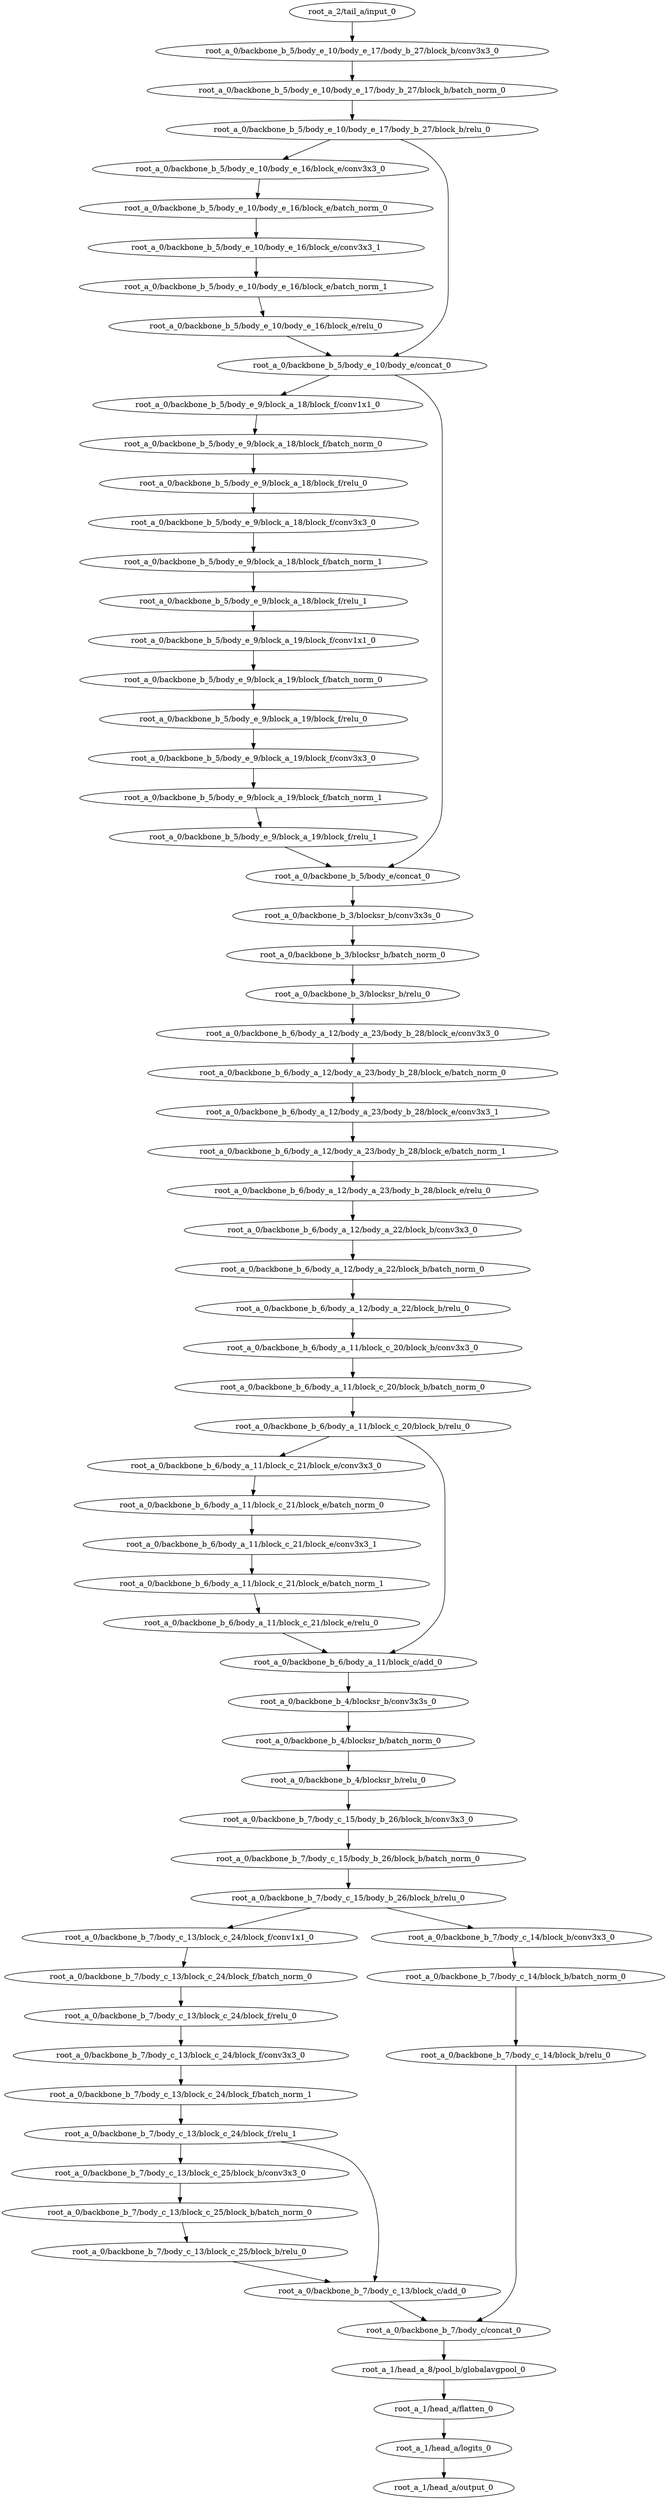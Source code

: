 digraph root_a {
	"root_a_2/tail_a/input_0"
	"root_a_0/backbone_b_5/body_e_10/body_e_17/body_b_27/block_b/conv3x3_0"
	"root_a_0/backbone_b_5/body_e_10/body_e_17/body_b_27/block_b/batch_norm_0"
	"root_a_0/backbone_b_5/body_e_10/body_e_17/body_b_27/block_b/relu_0"
	"root_a_0/backbone_b_5/body_e_10/body_e_16/block_e/conv3x3_0"
	"root_a_0/backbone_b_5/body_e_10/body_e_16/block_e/batch_norm_0"
	"root_a_0/backbone_b_5/body_e_10/body_e_16/block_e/conv3x3_1"
	"root_a_0/backbone_b_5/body_e_10/body_e_16/block_e/batch_norm_1"
	"root_a_0/backbone_b_5/body_e_10/body_e_16/block_e/relu_0"
	"root_a_0/backbone_b_5/body_e_10/body_e/concat_0"
	"root_a_0/backbone_b_5/body_e_9/block_a_18/block_f/conv1x1_0"
	"root_a_0/backbone_b_5/body_e_9/block_a_18/block_f/batch_norm_0"
	"root_a_0/backbone_b_5/body_e_9/block_a_18/block_f/relu_0"
	"root_a_0/backbone_b_5/body_e_9/block_a_18/block_f/conv3x3_0"
	"root_a_0/backbone_b_5/body_e_9/block_a_18/block_f/batch_norm_1"
	"root_a_0/backbone_b_5/body_e_9/block_a_18/block_f/relu_1"
	"root_a_0/backbone_b_5/body_e_9/block_a_19/block_f/conv1x1_0"
	"root_a_0/backbone_b_5/body_e_9/block_a_19/block_f/batch_norm_0"
	"root_a_0/backbone_b_5/body_e_9/block_a_19/block_f/relu_0"
	"root_a_0/backbone_b_5/body_e_9/block_a_19/block_f/conv3x3_0"
	"root_a_0/backbone_b_5/body_e_9/block_a_19/block_f/batch_norm_1"
	"root_a_0/backbone_b_5/body_e_9/block_a_19/block_f/relu_1"
	"root_a_0/backbone_b_5/body_e/concat_0"
	"root_a_0/backbone_b_3/blocksr_b/conv3x3s_0"
	"root_a_0/backbone_b_3/blocksr_b/batch_norm_0"
	"root_a_0/backbone_b_3/blocksr_b/relu_0"
	"root_a_0/backbone_b_6/body_a_12/body_a_23/body_b_28/block_e/conv3x3_0"
	"root_a_0/backbone_b_6/body_a_12/body_a_23/body_b_28/block_e/batch_norm_0"
	"root_a_0/backbone_b_6/body_a_12/body_a_23/body_b_28/block_e/conv3x3_1"
	"root_a_0/backbone_b_6/body_a_12/body_a_23/body_b_28/block_e/batch_norm_1"
	"root_a_0/backbone_b_6/body_a_12/body_a_23/body_b_28/block_e/relu_0"
	"root_a_0/backbone_b_6/body_a_12/body_a_22/block_b/conv3x3_0"
	"root_a_0/backbone_b_6/body_a_12/body_a_22/block_b/batch_norm_0"
	"root_a_0/backbone_b_6/body_a_12/body_a_22/block_b/relu_0"
	"root_a_0/backbone_b_6/body_a_11/block_c_20/block_b/conv3x3_0"
	"root_a_0/backbone_b_6/body_a_11/block_c_20/block_b/batch_norm_0"
	"root_a_0/backbone_b_6/body_a_11/block_c_20/block_b/relu_0"
	"root_a_0/backbone_b_6/body_a_11/block_c_21/block_e/conv3x3_0"
	"root_a_0/backbone_b_6/body_a_11/block_c_21/block_e/batch_norm_0"
	"root_a_0/backbone_b_6/body_a_11/block_c_21/block_e/conv3x3_1"
	"root_a_0/backbone_b_6/body_a_11/block_c_21/block_e/batch_norm_1"
	"root_a_0/backbone_b_6/body_a_11/block_c_21/block_e/relu_0"
	"root_a_0/backbone_b_6/body_a_11/block_c/add_0"
	"root_a_0/backbone_b_4/blocksr_b/conv3x3s_0"
	"root_a_0/backbone_b_4/blocksr_b/batch_norm_0"
	"root_a_0/backbone_b_4/blocksr_b/relu_0"
	"root_a_0/backbone_b_7/body_c_15/body_b_26/block_b/conv3x3_0"
	"root_a_0/backbone_b_7/body_c_15/body_b_26/block_b/batch_norm_0"
	"root_a_0/backbone_b_7/body_c_15/body_b_26/block_b/relu_0"
	"root_a_0/backbone_b_7/body_c_13/block_c_24/block_f/conv1x1_0"
	"root_a_0/backbone_b_7/body_c_13/block_c_24/block_f/batch_norm_0"
	"root_a_0/backbone_b_7/body_c_13/block_c_24/block_f/relu_0"
	"root_a_0/backbone_b_7/body_c_13/block_c_24/block_f/conv3x3_0"
	"root_a_0/backbone_b_7/body_c_13/block_c_24/block_f/batch_norm_1"
	"root_a_0/backbone_b_7/body_c_13/block_c_24/block_f/relu_1"
	"root_a_0/backbone_b_7/body_c_13/block_c_25/block_b/conv3x3_0"
	"root_a_0/backbone_b_7/body_c_13/block_c_25/block_b/batch_norm_0"
	"root_a_0/backbone_b_7/body_c_13/block_c_25/block_b/relu_0"
	"root_a_0/backbone_b_7/body_c_13/block_c/add_0"
	"root_a_0/backbone_b_7/body_c_14/block_b/conv3x3_0"
	"root_a_0/backbone_b_7/body_c_14/block_b/batch_norm_0"
	"root_a_0/backbone_b_7/body_c_14/block_b/relu_0"
	"root_a_0/backbone_b_7/body_c/concat_0"
	"root_a_1/head_a_8/pool_b/globalavgpool_0"
	"root_a_1/head_a/flatten_0"
	"root_a_1/head_a/logits_0"
	"root_a_1/head_a/output_0"

	"root_a_2/tail_a/input_0" -> "root_a_0/backbone_b_5/body_e_10/body_e_17/body_b_27/block_b/conv3x3_0"
	"root_a_0/backbone_b_5/body_e_10/body_e_17/body_b_27/block_b/conv3x3_0" -> "root_a_0/backbone_b_5/body_e_10/body_e_17/body_b_27/block_b/batch_norm_0"
	"root_a_0/backbone_b_5/body_e_10/body_e_17/body_b_27/block_b/batch_norm_0" -> "root_a_0/backbone_b_5/body_e_10/body_e_17/body_b_27/block_b/relu_0"
	"root_a_0/backbone_b_5/body_e_10/body_e_17/body_b_27/block_b/relu_0" -> "root_a_0/backbone_b_5/body_e_10/body_e_16/block_e/conv3x3_0"
	"root_a_0/backbone_b_5/body_e_10/body_e_16/block_e/conv3x3_0" -> "root_a_0/backbone_b_5/body_e_10/body_e_16/block_e/batch_norm_0"
	"root_a_0/backbone_b_5/body_e_10/body_e_16/block_e/batch_norm_0" -> "root_a_0/backbone_b_5/body_e_10/body_e_16/block_e/conv3x3_1"
	"root_a_0/backbone_b_5/body_e_10/body_e_16/block_e/conv3x3_1" -> "root_a_0/backbone_b_5/body_e_10/body_e_16/block_e/batch_norm_1"
	"root_a_0/backbone_b_5/body_e_10/body_e_16/block_e/batch_norm_1" -> "root_a_0/backbone_b_5/body_e_10/body_e_16/block_e/relu_0"
	"root_a_0/backbone_b_5/body_e_10/body_e_17/body_b_27/block_b/relu_0" -> "root_a_0/backbone_b_5/body_e_10/body_e/concat_0"
	"root_a_0/backbone_b_5/body_e_10/body_e_16/block_e/relu_0" -> "root_a_0/backbone_b_5/body_e_10/body_e/concat_0"
	"root_a_0/backbone_b_5/body_e_10/body_e/concat_0" -> "root_a_0/backbone_b_5/body_e_9/block_a_18/block_f/conv1x1_0"
	"root_a_0/backbone_b_5/body_e_9/block_a_18/block_f/conv1x1_0" -> "root_a_0/backbone_b_5/body_e_9/block_a_18/block_f/batch_norm_0"
	"root_a_0/backbone_b_5/body_e_9/block_a_18/block_f/batch_norm_0" -> "root_a_0/backbone_b_5/body_e_9/block_a_18/block_f/relu_0"
	"root_a_0/backbone_b_5/body_e_9/block_a_18/block_f/relu_0" -> "root_a_0/backbone_b_5/body_e_9/block_a_18/block_f/conv3x3_0"
	"root_a_0/backbone_b_5/body_e_9/block_a_18/block_f/conv3x3_0" -> "root_a_0/backbone_b_5/body_e_9/block_a_18/block_f/batch_norm_1"
	"root_a_0/backbone_b_5/body_e_9/block_a_18/block_f/batch_norm_1" -> "root_a_0/backbone_b_5/body_e_9/block_a_18/block_f/relu_1"
	"root_a_0/backbone_b_5/body_e_9/block_a_18/block_f/relu_1" -> "root_a_0/backbone_b_5/body_e_9/block_a_19/block_f/conv1x1_0"
	"root_a_0/backbone_b_5/body_e_9/block_a_19/block_f/conv1x1_0" -> "root_a_0/backbone_b_5/body_e_9/block_a_19/block_f/batch_norm_0"
	"root_a_0/backbone_b_5/body_e_9/block_a_19/block_f/batch_norm_0" -> "root_a_0/backbone_b_5/body_e_9/block_a_19/block_f/relu_0"
	"root_a_0/backbone_b_5/body_e_9/block_a_19/block_f/relu_0" -> "root_a_0/backbone_b_5/body_e_9/block_a_19/block_f/conv3x3_0"
	"root_a_0/backbone_b_5/body_e_9/block_a_19/block_f/conv3x3_0" -> "root_a_0/backbone_b_5/body_e_9/block_a_19/block_f/batch_norm_1"
	"root_a_0/backbone_b_5/body_e_9/block_a_19/block_f/batch_norm_1" -> "root_a_0/backbone_b_5/body_e_9/block_a_19/block_f/relu_1"
	"root_a_0/backbone_b_5/body_e_10/body_e/concat_0" -> "root_a_0/backbone_b_5/body_e/concat_0"
	"root_a_0/backbone_b_5/body_e_9/block_a_19/block_f/relu_1" -> "root_a_0/backbone_b_5/body_e/concat_0"
	"root_a_0/backbone_b_5/body_e/concat_0" -> "root_a_0/backbone_b_3/blocksr_b/conv3x3s_0"
	"root_a_0/backbone_b_3/blocksr_b/conv3x3s_0" -> "root_a_0/backbone_b_3/blocksr_b/batch_norm_0"
	"root_a_0/backbone_b_3/blocksr_b/batch_norm_0" -> "root_a_0/backbone_b_3/blocksr_b/relu_0"
	"root_a_0/backbone_b_3/blocksr_b/relu_0" -> "root_a_0/backbone_b_6/body_a_12/body_a_23/body_b_28/block_e/conv3x3_0"
	"root_a_0/backbone_b_6/body_a_12/body_a_23/body_b_28/block_e/conv3x3_0" -> "root_a_0/backbone_b_6/body_a_12/body_a_23/body_b_28/block_e/batch_norm_0"
	"root_a_0/backbone_b_6/body_a_12/body_a_23/body_b_28/block_e/batch_norm_0" -> "root_a_0/backbone_b_6/body_a_12/body_a_23/body_b_28/block_e/conv3x3_1"
	"root_a_0/backbone_b_6/body_a_12/body_a_23/body_b_28/block_e/conv3x3_1" -> "root_a_0/backbone_b_6/body_a_12/body_a_23/body_b_28/block_e/batch_norm_1"
	"root_a_0/backbone_b_6/body_a_12/body_a_23/body_b_28/block_e/batch_norm_1" -> "root_a_0/backbone_b_6/body_a_12/body_a_23/body_b_28/block_e/relu_0"
	"root_a_0/backbone_b_6/body_a_12/body_a_23/body_b_28/block_e/relu_0" -> "root_a_0/backbone_b_6/body_a_12/body_a_22/block_b/conv3x3_0"
	"root_a_0/backbone_b_6/body_a_12/body_a_22/block_b/conv3x3_0" -> "root_a_0/backbone_b_6/body_a_12/body_a_22/block_b/batch_norm_0"
	"root_a_0/backbone_b_6/body_a_12/body_a_22/block_b/batch_norm_0" -> "root_a_0/backbone_b_6/body_a_12/body_a_22/block_b/relu_0"
	"root_a_0/backbone_b_6/body_a_12/body_a_22/block_b/relu_0" -> "root_a_0/backbone_b_6/body_a_11/block_c_20/block_b/conv3x3_0"
	"root_a_0/backbone_b_6/body_a_11/block_c_20/block_b/conv3x3_0" -> "root_a_0/backbone_b_6/body_a_11/block_c_20/block_b/batch_norm_0"
	"root_a_0/backbone_b_6/body_a_11/block_c_20/block_b/batch_norm_0" -> "root_a_0/backbone_b_6/body_a_11/block_c_20/block_b/relu_0"
	"root_a_0/backbone_b_6/body_a_11/block_c_20/block_b/relu_0" -> "root_a_0/backbone_b_6/body_a_11/block_c_21/block_e/conv3x3_0"
	"root_a_0/backbone_b_6/body_a_11/block_c_21/block_e/conv3x3_0" -> "root_a_0/backbone_b_6/body_a_11/block_c_21/block_e/batch_norm_0"
	"root_a_0/backbone_b_6/body_a_11/block_c_21/block_e/batch_norm_0" -> "root_a_0/backbone_b_6/body_a_11/block_c_21/block_e/conv3x3_1"
	"root_a_0/backbone_b_6/body_a_11/block_c_21/block_e/conv3x3_1" -> "root_a_0/backbone_b_6/body_a_11/block_c_21/block_e/batch_norm_1"
	"root_a_0/backbone_b_6/body_a_11/block_c_21/block_e/batch_norm_1" -> "root_a_0/backbone_b_6/body_a_11/block_c_21/block_e/relu_0"
	"root_a_0/backbone_b_6/body_a_11/block_c_20/block_b/relu_0" -> "root_a_0/backbone_b_6/body_a_11/block_c/add_0"
	"root_a_0/backbone_b_6/body_a_11/block_c_21/block_e/relu_0" -> "root_a_0/backbone_b_6/body_a_11/block_c/add_0"
	"root_a_0/backbone_b_6/body_a_11/block_c/add_0" -> "root_a_0/backbone_b_4/blocksr_b/conv3x3s_0"
	"root_a_0/backbone_b_4/blocksr_b/conv3x3s_0" -> "root_a_0/backbone_b_4/blocksr_b/batch_norm_0"
	"root_a_0/backbone_b_4/blocksr_b/batch_norm_0" -> "root_a_0/backbone_b_4/blocksr_b/relu_0"
	"root_a_0/backbone_b_4/blocksr_b/relu_0" -> "root_a_0/backbone_b_7/body_c_15/body_b_26/block_b/conv3x3_0"
	"root_a_0/backbone_b_7/body_c_15/body_b_26/block_b/conv3x3_0" -> "root_a_0/backbone_b_7/body_c_15/body_b_26/block_b/batch_norm_0"
	"root_a_0/backbone_b_7/body_c_15/body_b_26/block_b/batch_norm_0" -> "root_a_0/backbone_b_7/body_c_15/body_b_26/block_b/relu_0"
	"root_a_0/backbone_b_7/body_c_15/body_b_26/block_b/relu_0" -> "root_a_0/backbone_b_7/body_c_13/block_c_24/block_f/conv1x1_0"
	"root_a_0/backbone_b_7/body_c_13/block_c_24/block_f/conv1x1_0" -> "root_a_0/backbone_b_7/body_c_13/block_c_24/block_f/batch_norm_0"
	"root_a_0/backbone_b_7/body_c_13/block_c_24/block_f/batch_norm_0" -> "root_a_0/backbone_b_7/body_c_13/block_c_24/block_f/relu_0"
	"root_a_0/backbone_b_7/body_c_13/block_c_24/block_f/relu_0" -> "root_a_0/backbone_b_7/body_c_13/block_c_24/block_f/conv3x3_0"
	"root_a_0/backbone_b_7/body_c_13/block_c_24/block_f/conv3x3_0" -> "root_a_0/backbone_b_7/body_c_13/block_c_24/block_f/batch_norm_1"
	"root_a_0/backbone_b_7/body_c_13/block_c_24/block_f/batch_norm_1" -> "root_a_0/backbone_b_7/body_c_13/block_c_24/block_f/relu_1"
	"root_a_0/backbone_b_7/body_c_13/block_c_24/block_f/relu_1" -> "root_a_0/backbone_b_7/body_c_13/block_c_25/block_b/conv3x3_0"
	"root_a_0/backbone_b_7/body_c_13/block_c_25/block_b/conv3x3_0" -> "root_a_0/backbone_b_7/body_c_13/block_c_25/block_b/batch_norm_0"
	"root_a_0/backbone_b_7/body_c_13/block_c_25/block_b/batch_norm_0" -> "root_a_0/backbone_b_7/body_c_13/block_c_25/block_b/relu_0"
	"root_a_0/backbone_b_7/body_c_13/block_c_24/block_f/relu_1" -> "root_a_0/backbone_b_7/body_c_13/block_c/add_0"
	"root_a_0/backbone_b_7/body_c_13/block_c_25/block_b/relu_0" -> "root_a_0/backbone_b_7/body_c_13/block_c/add_0"
	"root_a_0/backbone_b_7/body_c_15/body_b_26/block_b/relu_0" -> "root_a_0/backbone_b_7/body_c_14/block_b/conv3x3_0"
	"root_a_0/backbone_b_7/body_c_14/block_b/conv3x3_0" -> "root_a_0/backbone_b_7/body_c_14/block_b/batch_norm_0"
	"root_a_0/backbone_b_7/body_c_14/block_b/batch_norm_0" -> "root_a_0/backbone_b_7/body_c_14/block_b/relu_0"
	"root_a_0/backbone_b_7/body_c_13/block_c/add_0" -> "root_a_0/backbone_b_7/body_c/concat_0"
	"root_a_0/backbone_b_7/body_c_14/block_b/relu_0" -> "root_a_0/backbone_b_7/body_c/concat_0"
	"root_a_0/backbone_b_7/body_c/concat_0" -> "root_a_1/head_a_8/pool_b/globalavgpool_0"
	"root_a_1/head_a_8/pool_b/globalavgpool_0" -> "root_a_1/head_a/flatten_0"
	"root_a_1/head_a/flatten_0" -> "root_a_1/head_a/logits_0"
	"root_a_1/head_a/logits_0" -> "root_a_1/head_a/output_0"

}